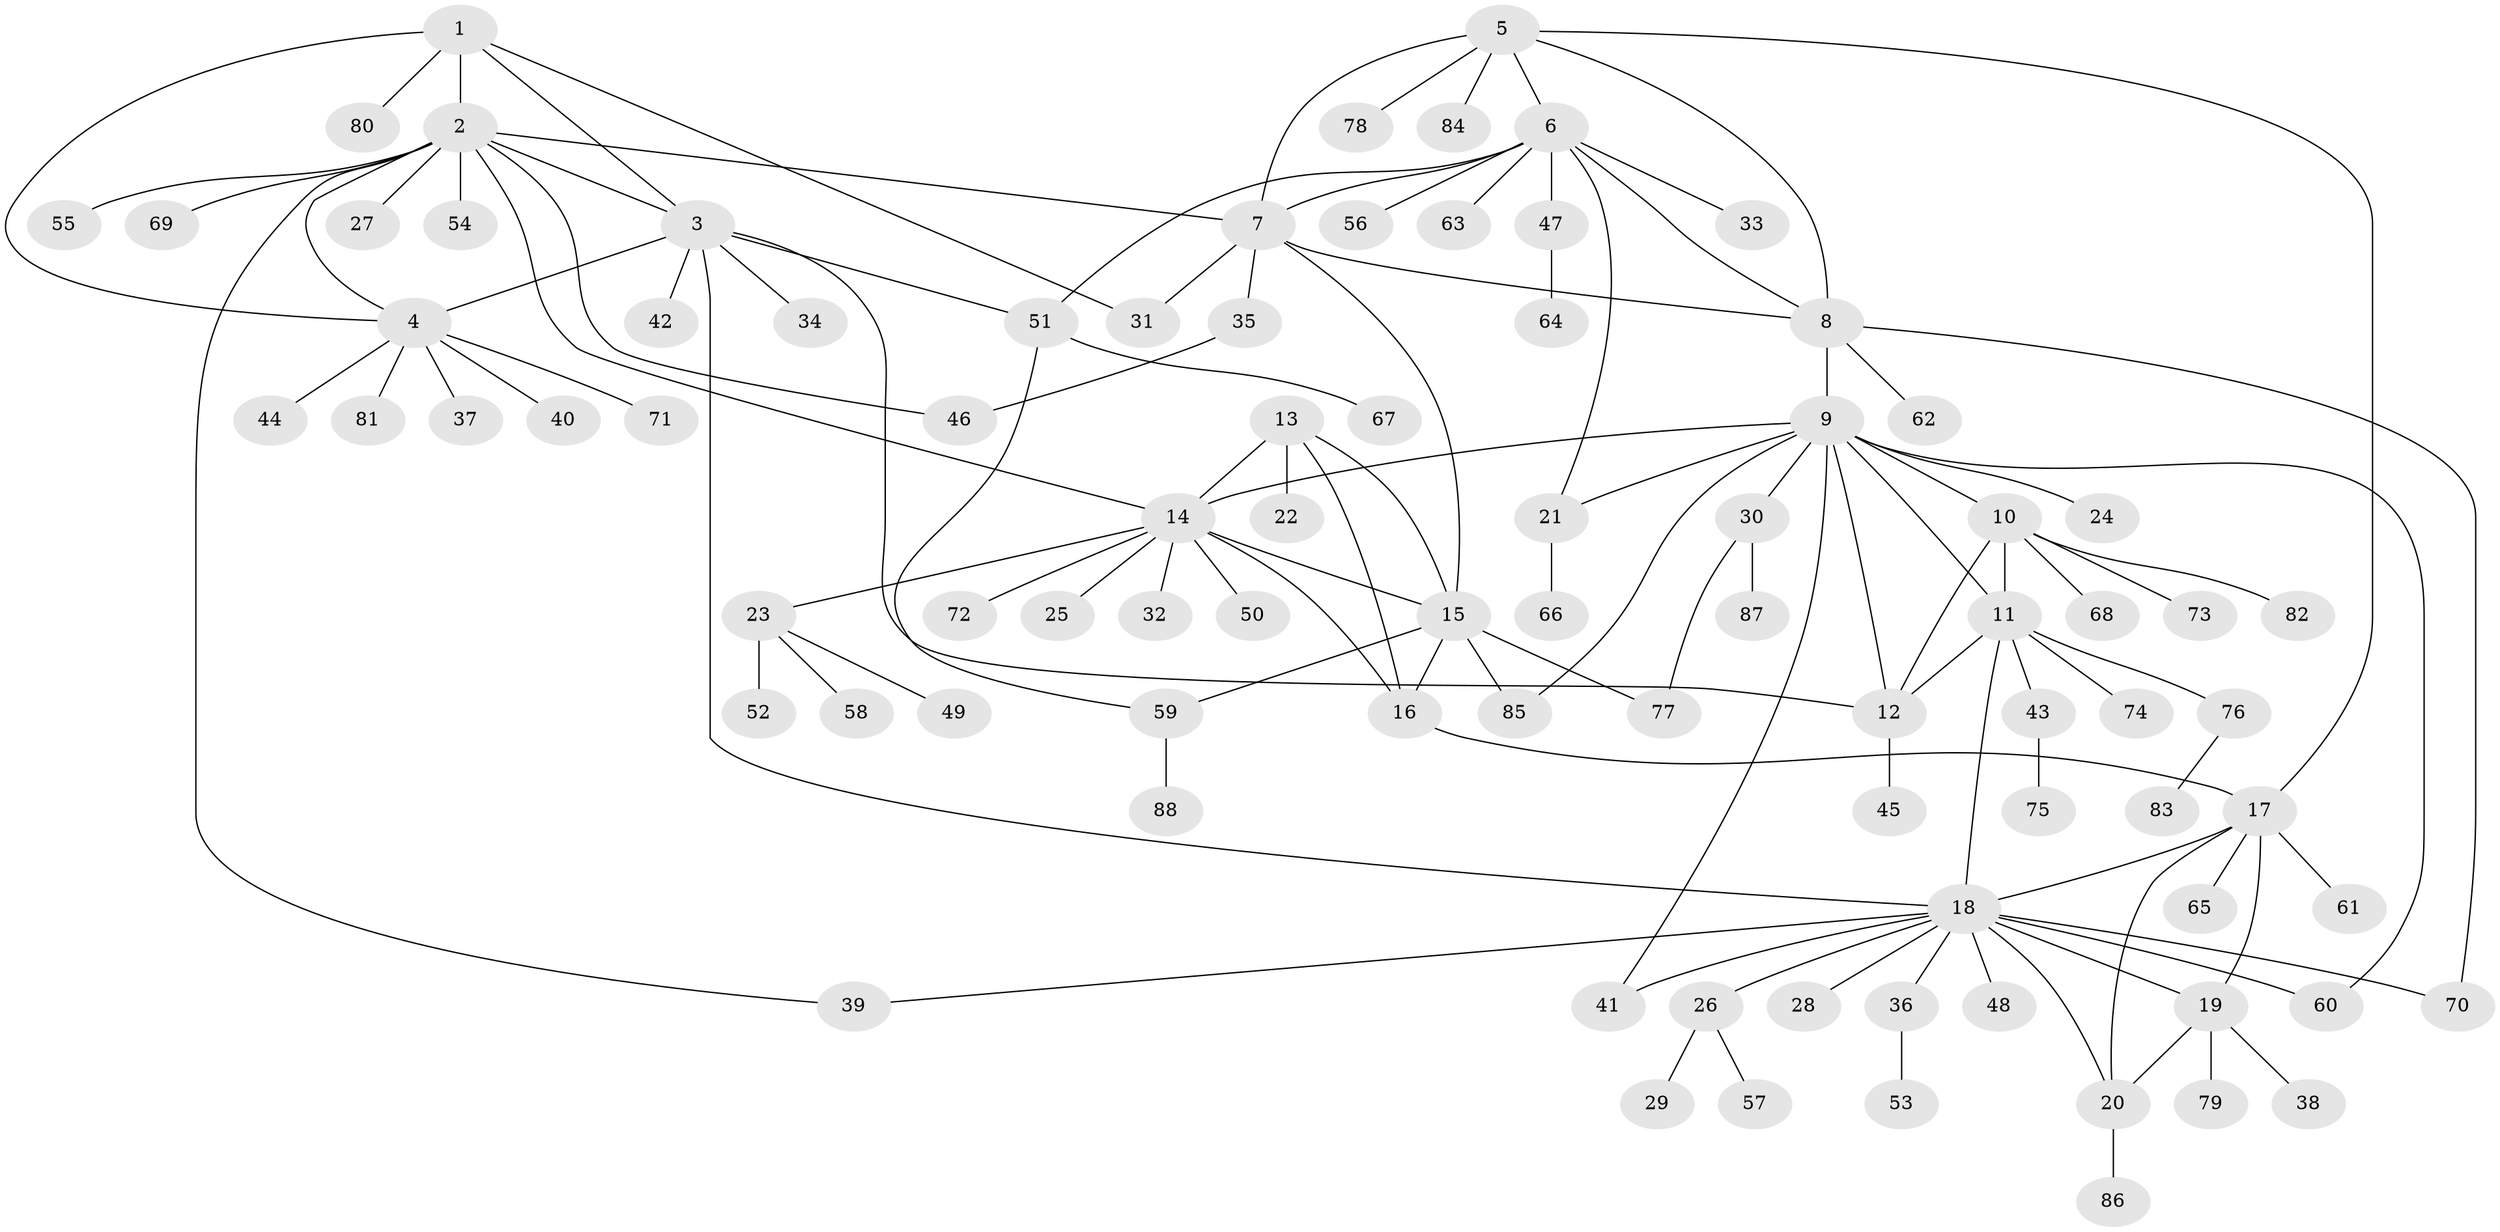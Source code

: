 // coarse degree distribution, {4: 0.11320754716981132, 3: 0.05660377358490566, 9: 0.03773584905660377, 10: 0.018867924528301886, 1: 0.4528301886792453, 2: 0.1509433962264151, 7: 0.03773584905660377, 6: 0.05660377358490566, 11: 0.018867924528301886, 5: 0.03773584905660377, 8: 0.018867924528301886}
// Generated by graph-tools (version 1.1) at 2025/37/03/04/25 23:37:42]
// undirected, 88 vertices, 119 edges
graph export_dot {
  node [color=gray90,style=filled];
  1;
  2;
  3;
  4;
  5;
  6;
  7;
  8;
  9;
  10;
  11;
  12;
  13;
  14;
  15;
  16;
  17;
  18;
  19;
  20;
  21;
  22;
  23;
  24;
  25;
  26;
  27;
  28;
  29;
  30;
  31;
  32;
  33;
  34;
  35;
  36;
  37;
  38;
  39;
  40;
  41;
  42;
  43;
  44;
  45;
  46;
  47;
  48;
  49;
  50;
  51;
  52;
  53;
  54;
  55;
  56;
  57;
  58;
  59;
  60;
  61;
  62;
  63;
  64;
  65;
  66;
  67;
  68;
  69;
  70;
  71;
  72;
  73;
  74;
  75;
  76;
  77;
  78;
  79;
  80;
  81;
  82;
  83;
  84;
  85;
  86;
  87;
  88;
  1 -- 2;
  1 -- 3;
  1 -- 4;
  1 -- 31;
  1 -- 80;
  2 -- 3;
  2 -- 4;
  2 -- 7;
  2 -- 14;
  2 -- 27;
  2 -- 39;
  2 -- 46;
  2 -- 54;
  2 -- 55;
  2 -- 69;
  3 -- 4;
  3 -- 12;
  3 -- 18;
  3 -- 34;
  3 -- 42;
  3 -- 51;
  4 -- 37;
  4 -- 40;
  4 -- 44;
  4 -- 71;
  4 -- 81;
  5 -- 6;
  5 -- 7;
  5 -- 8;
  5 -- 17;
  5 -- 78;
  5 -- 84;
  6 -- 7;
  6 -- 8;
  6 -- 21;
  6 -- 33;
  6 -- 47;
  6 -- 51;
  6 -- 56;
  6 -- 63;
  7 -- 8;
  7 -- 15;
  7 -- 31;
  7 -- 35;
  8 -- 9;
  8 -- 62;
  8 -- 70;
  9 -- 10;
  9 -- 11;
  9 -- 12;
  9 -- 14;
  9 -- 21;
  9 -- 24;
  9 -- 30;
  9 -- 41;
  9 -- 60;
  9 -- 85;
  10 -- 11;
  10 -- 12;
  10 -- 68;
  10 -- 73;
  10 -- 82;
  11 -- 12;
  11 -- 18;
  11 -- 43;
  11 -- 74;
  11 -- 76;
  12 -- 45;
  13 -- 14;
  13 -- 15;
  13 -- 16;
  13 -- 22;
  14 -- 15;
  14 -- 16;
  14 -- 23;
  14 -- 25;
  14 -- 32;
  14 -- 50;
  14 -- 72;
  15 -- 16;
  15 -- 59;
  15 -- 77;
  15 -- 85;
  16 -- 17;
  17 -- 18;
  17 -- 19;
  17 -- 20;
  17 -- 61;
  17 -- 65;
  18 -- 19;
  18 -- 20;
  18 -- 26;
  18 -- 28;
  18 -- 36;
  18 -- 39;
  18 -- 41;
  18 -- 48;
  18 -- 60;
  18 -- 70;
  19 -- 20;
  19 -- 38;
  19 -- 79;
  20 -- 86;
  21 -- 66;
  23 -- 49;
  23 -- 52;
  23 -- 58;
  26 -- 29;
  26 -- 57;
  30 -- 77;
  30 -- 87;
  35 -- 46;
  36 -- 53;
  43 -- 75;
  47 -- 64;
  51 -- 59;
  51 -- 67;
  59 -- 88;
  76 -- 83;
}
